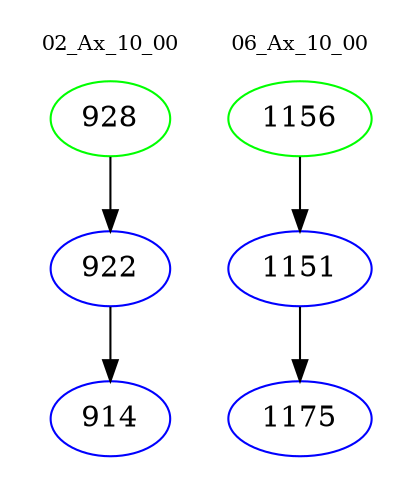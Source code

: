 digraph{
subgraph cluster_0 {
color = white
label = "02_Ax_10_00";
fontsize=10;
T0_928 [label="928", color="green"]
T0_928 -> T0_922 [color="black"]
T0_922 [label="922", color="blue"]
T0_922 -> T0_914 [color="black"]
T0_914 [label="914", color="blue"]
}
subgraph cluster_1 {
color = white
label = "06_Ax_10_00";
fontsize=10;
T1_1156 [label="1156", color="green"]
T1_1156 -> T1_1151 [color="black"]
T1_1151 [label="1151", color="blue"]
T1_1151 -> T1_1175 [color="black"]
T1_1175 [label="1175", color="blue"]
}
}
